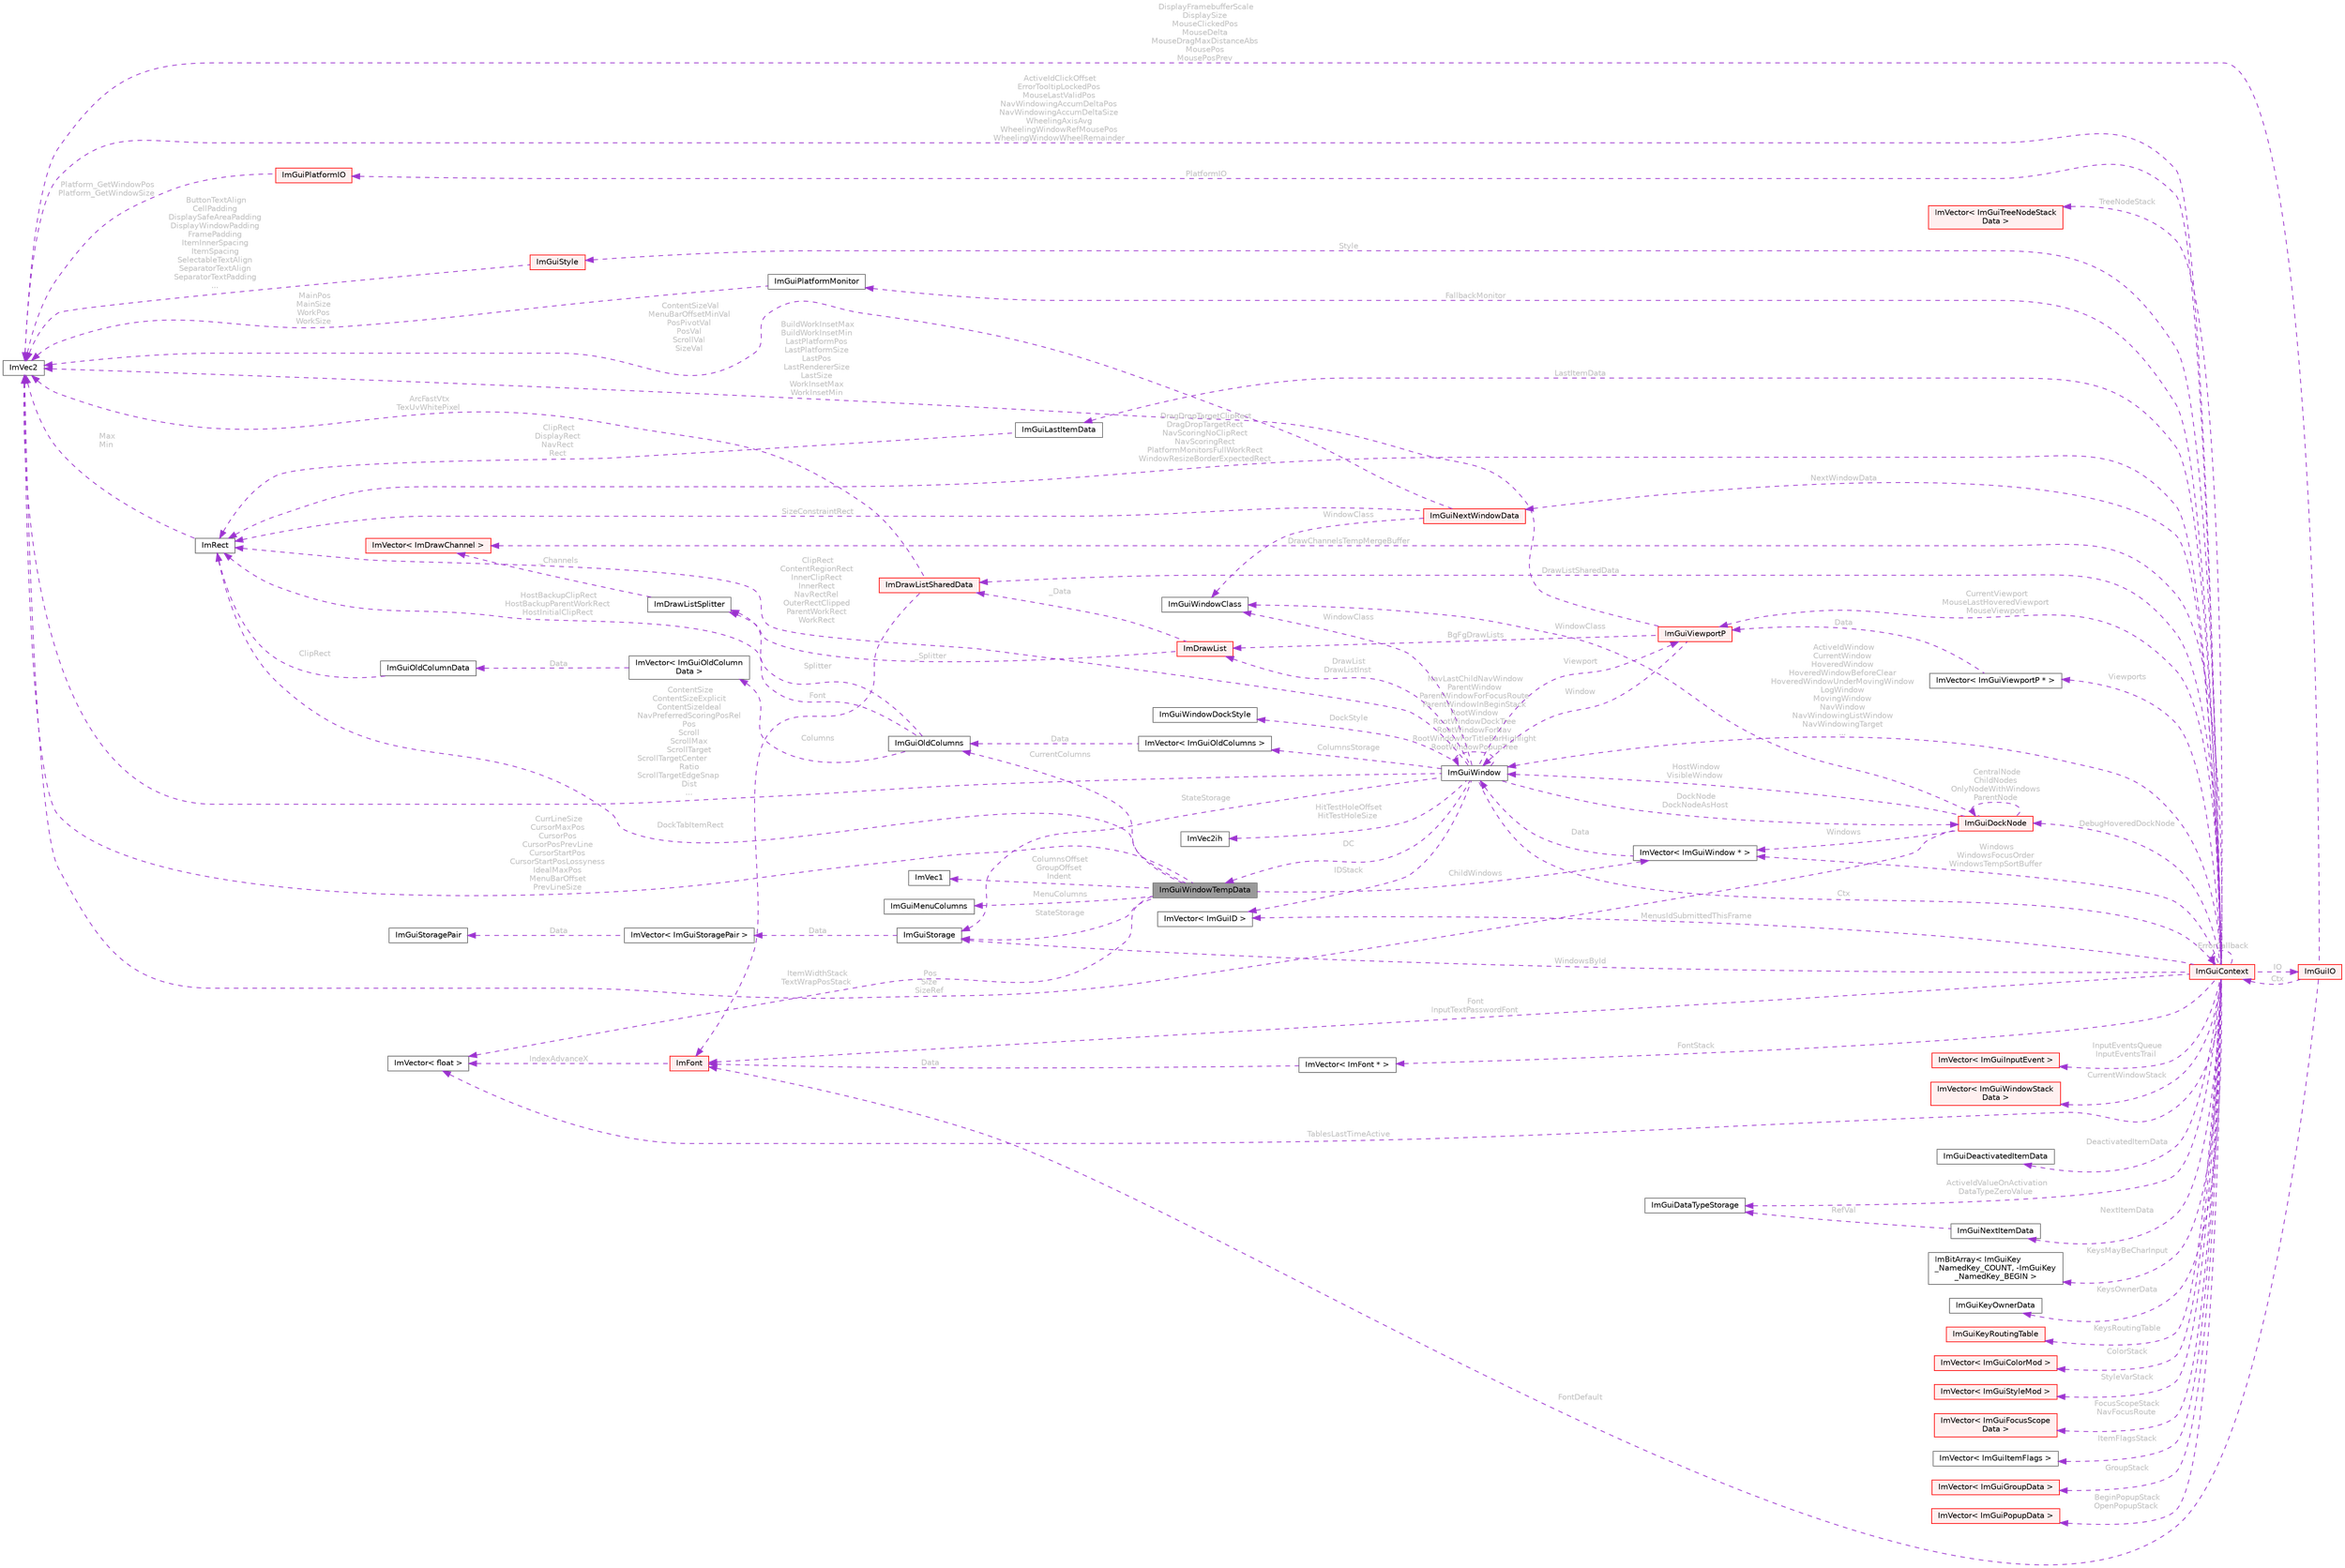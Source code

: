 digraph "ImGuiWindowTempData"
{
 // LATEX_PDF_SIZE
  bgcolor="transparent";
  edge [fontname=Helvetica,fontsize=10,labelfontname=Helvetica,labelfontsize=10];
  node [fontname=Helvetica,fontsize=10,shape=box,height=0.2,width=0.4];
  rankdir="LR";
  Node1 [id="Node000001",label="ImGuiWindowTempData",height=0.2,width=0.4,color="gray40", fillcolor="grey60", style="filled", fontcolor="black",tooltip=" "];
  Node2 -> Node1 [id="edge1_Node000001_Node000002",dir="back",color="darkorchid3",style="dashed",tooltip=" ",label=" CurrLineSize\nCursorMaxPos\nCursorPos\nCursorPosPrevLine\nCursorStartPos\nCursorStartPosLossyness\nIdealMaxPos\nMenuBarOffset\nPrevLineSize",fontcolor="grey" ];
  Node2 [id="Node000002",label="ImVec2",height=0.2,width=0.4,color="gray40", fillcolor="white", style="filled",URL="$struct_im_vec2.html",tooltip=" "];
  Node3 -> Node1 [id="edge2_Node000001_Node000003",dir="back",color="darkorchid3",style="dashed",tooltip=" ",label=" ColumnsOffset\nGroupOffset\nIndent",fontcolor="grey" ];
  Node3 [id="Node000003",label="ImVec1",height=0.2,width=0.4,color="gray40", fillcolor="white", style="filled",URL="$struct_im_vec1.html",tooltip=" "];
  Node4 -> Node1 [id="edge3_Node000001_Node000004",dir="back",color="darkorchid3",style="dashed",tooltip=" ",label=" MenuColumns",fontcolor="grey" ];
  Node4 [id="Node000004",label="ImGuiMenuColumns",height=0.2,width=0.4,color="gray40", fillcolor="white", style="filled",URL="$struct_im_gui_menu_columns.html",tooltip=" "];
  Node5 -> Node1 [id="edge4_Node000001_Node000005",dir="back",color="darkorchid3",style="dashed",tooltip=" ",label=" ChildWindows",fontcolor="grey" ];
  Node5 [id="Node000005",label="ImVector\< ImGuiWindow * \>",height=0.2,width=0.4,color="gray40", fillcolor="white", style="filled",URL="$struct_im_vector.html",tooltip=" "];
  Node6 -> Node5 [id="edge5_Node000005_Node000006",dir="back",color="darkorchid3",style="dashed",tooltip=" ",label=" Data",fontcolor="grey" ];
  Node6 [id="Node000006",label="ImGuiWindow",height=0.2,width=0.4,color="gray40", fillcolor="white", style="filled",URL="$struct_im_gui_window.html",tooltip=" "];
  Node7 -> Node6 [id="edge6_Node000006_Node000007",dir="back",color="darkorchid3",style="dashed",tooltip=" ",label=" Ctx",fontcolor="grey" ];
  Node7 [id="Node000007",label="ImGuiContext",height=0.2,width=0.4,color="red", fillcolor="#FFF0F0", style="filled",URL="$struct_im_gui_context.html",tooltip=" "];
  Node8 -> Node7 [id="edge7_Node000007_Node000008",dir="back",color="darkorchid3",style="dashed",tooltip=" ",label=" IO",fontcolor="grey" ];
  Node8 [id="Node000008",label="ImGuiIO",height=0.2,width=0.4,color="red", fillcolor="#FFF0F0", style="filled",URL="$struct_im_gui_i_o.html",tooltip=" "];
  Node2 -> Node8 [id="edge8_Node000008_Node000002",dir="back",color="darkorchid3",style="dashed",tooltip=" ",label=" DisplayFramebufferScale\nDisplaySize\nMouseClickedPos\nMouseDelta\nMouseDragMaxDistanceAbs\nMousePos\nMousePosPrev",fontcolor="grey" ];
  Node11 -> Node8 [id="edge9_Node000008_Node000011",dir="back",color="darkorchid3",style="dashed",tooltip=" ",label=" FontDefault",fontcolor="grey" ];
  Node11 [id="Node000011",label="ImFont",height=0.2,width=0.4,color="red", fillcolor="#FFF0F0", style="filled",URL="$struct_im_font.html",tooltip=" "];
  Node12 -> Node11 [id="edge10_Node000011_Node000012",dir="back",color="darkorchid3",style="dashed",tooltip=" ",label=" IndexAdvanceX",fontcolor="grey" ];
  Node12 [id="Node000012",label="ImVector\< float \>",height=0.2,width=0.4,color="gray40", fillcolor="white", style="filled",URL="$struct_im_vector.html",tooltip=" "];
  Node7 -> Node8 [id="edge11_Node000008_Node000007",dir="back",color="darkorchid3",style="dashed",tooltip=" ",label=" Ctx",fontcolor="grey" ];
  Node24 -> Node7 [id="edge12_Node000007_Node000024",dir="back",color="darkorchid3",style="dashed",tooltip=" ",label=" PlatformIO",fontcolor="grey" ];
  Node24 [id="Node000024",label="ImGuiPlatformIO",height=0.2,width=0.4,color="red", fillcolor="#FFF0F0", style="filled",URL="$struct_im_gui_platform_i_o.html",tooltip=" "];
  Node2 -> Node24 [id="edge13_Node000024_Node000002",dir="back",color="darkorchid3",style="dashed",tooltip=" ",label=" Platform_GetWindowPos\nPlatform_GetWindowSize",fontcolor="grey" ];
  Node46 -> Node7 [id="edge14_Node000007_Node000046",dir="back",color="darkorchid3",style="dashed",tooltip=" ",label=" Style",fontcolor="grey" ];
  Node46 [id="Node000046",label="ImGuiStyle",height=0.2,width=0.4,color="red", fillcolor="#FFF0F0", style="filled",URL="$struct_im_gui_style.html",tooltip=" "];
  Node2 -> Node46 [id="edge15_Node000046_Node000002",dir="back",color="darkorchid3",style="dashed",tooltip=" ",label=" ButtonTextAlign\nCellPadding\nDisplaySafeAreaPadding\nDisplayWindowPadding\nFramePadding\nItemInnerSpacing\nItemSpacing\nSelectableTextAlign\nSeparatorTextAlign\nSeparatorTextPadding\n...",fontcolor="grey" ];
  Node11 -> Node7 [id="edge16_Node000007_Node000011",dir="back",color="darkorchid3",style="dashed",tooltip=" ",label=" Font\nInputTextPasswordFont",fontcolor="grey" ];
  Node37 -> Node7 [id="edge17_Node000007_Node000037",dir="back",color="darkorchid3",style="dashed",tooltip=" ",label=" DrawListSharedData",fontcolor="grey" ];
  Node37 [id="Node000037",label="ImDrawListSharedData",height=0.2,width=0.4,color="red", fillcolor="#FFF0F0", style="filled",URL="$struct_im_draw_list_shared_data.html",tooltip=" "];
  Node2 -> Node37 [id="edge18_Node000037_Node000002",dir="back",color="darkorchid3",style="dashed",tooltip=" ",label=" ArcFastVtx\nTexUvWhitePixel",fontcolor="grey" ];
  Node11 -> Node37 [id="edge19_Node000037_Node000011",dir="back",color="darkorchid3",style="dashed",tooltip=" ",label=" Font",fontcolor="grey" ];
  Node47 -> Node7 [id="edge20_Node000007_Node000047",dir="back",color="darkorchid3",style="dashed",tooltip=" ",label=" InputEventsQueue\nInputEventsTrail",fontcolor="grey" ];
  Node47 [id="Node000047",label="ImVector\< ImGuiInputEvent \>",height=0.2,width=0.4,color="red", fillcolor="#FFF0F0", style="filled",URL="$struct_im_vector.html",tooltip=" "];
  Node5 -> Node7 [id="edge21_Node000007_Node000005",dir="back",color="darkorchid3",style="dashed",tooltip=" ",label=" Windows\nWindowsFocusOrder\nWindowsTempSortBuffer",fontcolor="grey" ];
  Node56 -> Node7 [id="edge22_Node000007_Node000056",dir="back",color="darkorchid3",style="dashed",tooltip=" ",label=" CurrentWindowStack",fontcolor="grey" ];
  Node56 [id="Node000056",label="ImVector\< ImGuiWindowStack\lData \>",height=0.2,width=0.4,color="red", fillcolor="#FFF0F0", style="filled",URL="$struct_im_vector.html",tooltip=" "];
  Node61 -> Node7 [id="edge23_Node000007_Node000061",dir="back",color="darkorchid3",style="dashed",tooltip=" ",label=" WindowsById",fontcolor="grey" ];
  Node61 [id="Node000061",label="ImGuiStorage",height=0.2,width=0.4,color="gray40", fillcolor="white", style="filled",URL="$struct_im_gui_storage.html",tooltip=" "];
  Node62 -> Node61 [id="edge24_Node000061_Node000062",dir="back",color="darkorchid3",style="dashed",tooltip=" ",label=" Data",fontcolor="grey" ];
  Node62 [id="Node000062",label="ImVector\< ImGuiStoragePair \>",height=0.2,width=0.4,color="gray40", fillcolor="white", style="filled",URL="$struct_im_vector.html",tooltip=" "];
  Node63 -> Node62 [id="edge25_Node000062_Node000063",dir="back",color="darkorchid3",style="dashed",tooltip=" ",label=" Data",fontcolor="grey" ];
  Node63 [id="Node000063",label="ImGuiStoragePair",height=0.2,width=0.4,color="gray40", fillcolor="white", style="filled",URL="$struct_im_gui_storage_pair.html",tooltip=" "];
  Node6 -> Node7 [id="edge26_Node000007_Node000006",dir="back",color="darkorchid3",style="dashed",tooltip=" ",label=" ActiveIdWindow\nCurrentWindow\nHoveredWindow\nHoveredWindowBeforeClear\nHoveredWindowUnderMovingWindow\nLogWindow\nMovingWindow\nNavWindow\nNavWindowingListWindow\nNavWindowingTarget\n...",fontcolor="grey" ];
  Node2 -> Node7 [id="edge27_Node000007_Node000002",dir="back",color="darkorchid3",style="dashed",tooltip=" ",label=" ActiveIdClickOffset\nErrorTooltipLockedPos\nMouseLastValidPos\nNavWindowingAccumDeltaPos\nNavWindowingAccumDeltaSize\nWheelingAxisAvg\nWheelingWindowRefMousePos\nWheelingWindowWheelRemainder",fontcolor="grey" ];
  Node64 -> Node7 [id="edge28_Node000007_Node000064",dir="back",color="darkorchid3",style="dashed",tooltip=" ",label=" DeactivatedItemData",fontcolor="grey" ];
  Node64 [id="Node000064",label="ImGuiDeactivatedItemData",height=0.2,width=0.4,color="gray40", fillcolor="white", style="filled",URL="$struct_im_gui_deactivated_item_data.html",tooltip=" "];
  Node65 -> Node7 [id="edge29_Node000007_Node000065",dir="back",color="darkorchid3",style="dashed",tooltip=" ",label=" ActiveIdValueOnActivation\nDataTypeZeroValue",fontcolor="grey" ];
  Node65 [id="Node000065",label="ImGuiDataTypeStorage",height=0.2,width=0.4,color="gray40", fillcolor="white", style="filled",URL="$struct_im_gui_data_type_storage.html",tooltip=" "];
  Node66 -> Node7 [id="edge30_Node000007_Node000066",dir="back",color="darkorchid3",style="dashed",tooltip=" ",label=" KeysMayBeCharInput",fontcolor="grey" ];
  Node66 [id="Node000066",label="ImBitArray\< ImGuiKey\l_NamedKey_COUNT, -ImGuiKey\l_NamedKey_BEGIN \>",height=0.2,width=0.4,color="gray40", fillcolor="white", style="filled",URL="$struct_im_bit_array.html",tooltip=" "];
  Node67 -> Node7 [id="edge31_Node000007_Node000067",dir="back",color="darkorchid3",style="dashed",tooltip=" ",label=" KeysOwnerData",fontcolor="grey" ];
  Node67 [id="Node000067",label="ImGuiKeyOwnerData",height=0.2,width=0.4,color="gray40", fillcolor="white", style="filled",URL="$struct_im_gui_key_owner_data.html",tooltip=" "];
  Node68 -> Node7 [id="edge32_Node000007_Node000068",dir="back",color="darkorchid3",style="dashed",tooltip=" ",label=" KeysRoutingTable",fontcolor="grey" ];
  Node68 [id="Node000068",label="ImGuiKeyRoutingTable",height=0.2,width=0.4,color="red", fillcolor="#FFF0F0", style="filled",URL="$struct_im_gui_key_routing_table.html",tooltip=" "];
  Node71 -> Node7 [id="edge33_Node000007_Node000071",dir="back",color="darkorchid3",style="dashed",tooltip=" ",label=" NextItemData",fontcolor="grey" ];
  Node71 [id="Node000071",label="ImGuiNextItemData",height=0.2,width=0.4,color="gray40", fillcolor="white", style="filled",URL="$struct_im_gui_next_item_data.html",tooltip=" "];
  Node65 -> Node71 [id="edge34_Node000071_Node000065",dir="back",color="darkorchid3",style="dashed",tooltip=" ",label=" RefVal",fontcolor="grey" ];
  Node58 -> Node7 [id="edge35_Node000007_Node000058",dir="back",color="darkorchid3",style="dashed",tooltip=" ",label=" LastItemData",fontcolor="grey" ];
  Node58 [id="Node000058",label="ImGuiLastItemData",height=0.2,width=0.4,color="gray40", fillcolor="white", style="filled",URL="$struct_im_gui_last_item_data.html",tooltip=" "];
  Node59 -> Node58 [id="edge36_Node000058_Node000059",dir="back",color="darkorchid3",style="dashed",tooltip=" ",label=" ClipRect\nDisplayRect\nNavRect\nRect",fontcolor="grey" ];
  Node59 [id="Node000059",label="ImRect",height=0.2,width=0.4,color="gray40", fillcolor="white", style="filled",URL="$struct_im_rect.html",tooltip=" "];
  Node2 -> Node59 [id="edge37_Node000059_Node000002",dir="back",color="darkorchid3",style="dashed",tooltip=" ",label=" Max\nMin",fontcolor="grey" ];
  Node72 -> Node7 [id="edge38_Node000007_Node000072",dir="back",color="darkorchid3",style="dashed",tooltip=" ",label=" NextWindowData",fontcolor="grey" ];
  Node72 [id="Node000072",label="ImGuiNextWindowData",height=0.2,width=0.4,color="red", fillcolor="#FFF0F0", style="filled",URL="$struct_im_gui_next_window_data.html",tooltip=" "];
  Node2 -> Node72 [id="edge39_Node000072_Node000002",dir="back",color="darkorchid3",style="dashed",tooltip=" ",label=" ContentSizeVal\nMenuBarOffsetMinVal\nPosPivotVal\nPosVal\nScrollVal\nSizeVal",fontcolor="grey" ];
  Node59 -> Node72 [id="edge40_Node000072_Node000059",dir="back",color="darkorchid3",style="dashed",tooltip=" ",label=" SizeConstraintRect",fontcolor="grey" ];
  Node74 -> Node72 [id="edge41_Node000072_Node000074",dir="back",color="darkorchid3",style="dashed",tooltip=" ",label=" WindowClass",fontcolor="grey" ];
  Node74 [id="Node000074",label="ImGuiWindowClass",height=0.2,width=0.4,color="gray40", fillcolor="white", style="filled",URL="$struct_im_gui_window_class.html",tooltip=" "];
  Node75 -> Node7 [id="edge42_Node000007_Node000075",dir="back",color="darkorchid3",style="dashed",tooltip=" ",label=" ColorStack",fontcolor="grey" ];
  Node75 [id="Node000075",label="ImVector\< ImGuiColorMod \>",height=0.2,width=0.4,color="red", fillcolor="#FFF0F0", style="filled",URL="$struct_im_vector.html",tooltip=" "];
  Node77 -> Node7 [id="edge43_Node000007_Node000077",dir="back",color="darkorchid3",style="dashed",tooltip=" ",label=" StyleVarStack",fontcolor="grey" ];
  Node77 [id="Node000077",label="ImVector\< ImGuiStyleMod \>",height=0.2,width=0.4,color="red", fillcolor="#FFF0F0", style="filled",URL="$struct_im_vector.html",tooltip=" "];
  Node10 -> Node7 [id="edge44_Node000007_Node000010",dir="back",color="darkorchid3",style="dashed",tooltip=" ",label=" FontStack",fontcolor="grey" ];
  Node10 [id="Node000010",label="ImVector\< ImFont * \>",height=0.2,width=0.4,color="gray40", fillcolor="white", style="filled",URL="$struct_im_vector.html",tooltip=" "];
  Node11 -> Node10 [id="edge45_Node000010_Node000011",dir="back",color="darkorchid3",style="dashed",tooltip=" ",label=" Data",fontcolor="grey" ];
  Node79 -> Node7 [id="edge46_Node000007_Node000079",dir="back",color="darkorchid3",style="dashed",tooltip=" ",label=" FocusScopeStack\nNavFocusRoute",fontcolor="grey" ];
  Node79 [id="Node000079",label="ImVector\< ImGuiFocusScope\lData \>",height=0.2,width=0.4,color="red", fillcolor="#FFF0F0", style="filled",URL="$struct_im_vector.html",tooltip=" "];
  Node81 -> Node7 [id="edge47_Node000007_Node000081",dir="back",color="darkorchid3",style="dashed",tooltip=" ",label=" ItemFlagsStack",fontcolor="grey" ];
  Node81 [id="Node000081",label="ImVector\< ImGuiItemFlags \>",height=0.2,width=0.4,color="gray40", fillcolor="white", style="filled",URL="$struct_im_vector.html",tooltip=" "];
  Node82 -> Node7 [id="edge48_Node000007_Node000082",dir="back",color="darkorchid3",style="dashed",tooltip=" ",label=" GroupStack",fontcolor="grey" ];
  Node82 [id="Node000082",label="ImVector\< ImGuiGroupData \>",height=0.2,width=0.4,color="red", fillcolor="#FFF0F0", style="filled",URL="$struct_im_vector.html",tooltip=" "];
  Node84 -> Node7 [id="edge49_Node000007_Node000084",dir="back",color="darkorchid3",style="dashed",tooltip=" ",label=" BeginPopupStack\nOpenPopupStack",fontcolor="grey" ];
  Node84 [id="Node000084",label="ImVector\< ImGuiPopupData \>",height=0.2,width=0.4,color="red", fillcolor="#FFF0F0", style="filled",URL="$struct_im_vector.html",tooltip=" "];
  Node86 -> Node7 [id="edge50_Node000007_Node000086",dir="back",color="darkorchid3",style="dashed",tooltip=" ",label=" TreeNodeStack",fontcolor="grey" ];
  Node86 [id="Node000086",label="ImVector\< ImGuiTreeNodeStack\lData \>",height=0.2,width=0.4,color="red", fillcolor="#FFF0F0", style="filled",URL="$struct_im_vector.html",tooltip=" "];
  Node88 -> Node7 [id="edge51_Node000007_Node000088",dir="back",color="darkorchid3",style="dashed",tooltip=" ",label=" Viewports",fontcolor="grey" ];
  Node88 [id="Node000088",label="ImVector\< ImGuiViewportP * \>",height=0.2,width=0.4,color="gray40", fillcolor="white", style="filled",URL="$struct_im_vector.html",tooltip=" "];
  Node89 -> Node88 [id="edge52_Node000088_Node000089",dir="back",color="darkorchid3",style="dashed",tooltip=" ",label=" Data",fontcolor="grey" ];
  Node89 [id="Node000089",label="ImGuiViewportP",height=0.2,width=0.4,color="red", fillcolor="#FFF0F0", style="filled",URL="$struct_im_gui_viewport_p.html",tooltip=" "];
  Node6 -> Node89 [id="edge53_Node000089_Node000006",dir="back",color="darkorchid3",style="dashed",tooltip=" ",label=" Window",fontcolor="grey" ];
  Node2 -> Node89 [id="edge54_Node000089_Node000002",dir="back",color="darkorchid3",style="dashed",tooltip=" ",label=" BuildWorkInsetMax\nBuildWorkInsetMin\nLastPlatformPos\nLastPlatformSize\nLastPos\nLastRendererSize\nLastSize\nWorkInsetMax\nWorkInsetMin",fontcolor="grey" ];
  Node31 -> Node89 [id="edge55_Node000089_Node000031",dir="back",color="darkorchid3",style="dashed",tooltip=" ",label=" BgFgDrawLists",fontcolor="grey" ];
  Node31 [id="Node000031",label="ImDrawList",height=0.2,width=0.4,color="red", fillcolor="#FFF0F0", style="filled",URL="$struct_im_draw_list.html",tooltip=" "];
  Node37 -> Node31 [id="edge56_Node000031_Node000037",dir="back",color="darkorchid3",style="dashed",tooltip=" ",label=" _Data",fontcolor="grey" ];
  Node40 -> Node31 [id="edge57_Node000031_Node000040",dir="back",color="darkorchid3",style="dashed",tooltip=" ",label=" _Splitter",fontcolor="grey" ];
  Node40 [id="Node000040",label="ImDrawListSplitter",height=0.2,width=0.4,color="gray40", fillcolor="white", style="filled",URL="$struct_im_draw_list_splitter.html",tooltip=" "];
  Node41 -> Node40 [id="edge58_Node000040_Node000041",dir="back",color="darkorchid3",style="dashed",tooltip=" ",label=" _Channels",fontcolor="grey" ];
  Node41 [id="Node000041",label="ImVector\< ImDrawChannel \>",height=0.2,width=0.4,color="red", fillcolor="#FFF0F0", style="filled",URL="$struct_im_vector.html",tooltip=" "];
  Node89 -> Node7 [id="edge59_Node000007_Node000089",dir="back",color="darkorchid3",style="dashed",tooltip=" ",label=" CurrentViewport\nMouseLastHoveredViewport\nMouseViewport",fontcolor="grey" ];
  Node26 -> Node7 [id="edge60_Node000007_Node000026",dir="back",color="darkorchid3",style="dashed",tooltip=" ",label=" FallbackMonitor",fontcolor="grey" ];
  Node26 [id="Node000026",label="ImGuiPlatformMonitor",height=0.2,width=0.4,color="gray40", fillcolor="white", style="filled",URL="$struct_im_gui_platform_monitor.html",tooltip=" "];
  Node2 -> Node26 [id="edge61_Node000026_Node000002",dir="back",color="darkorchid3",style="dashed",tooltip=" ",label=" MainPos\nMainSize\nWorkPos\nWorkSize",fontcolor="grey" ];
  Node59 -> Node7 [id="edge62_Node000007_Node000059",dir="back",color="darkorchid3",style="dashed",tooltip=" ",label=" DragDropTargetClipRect\nDragDropTargetRect\nNavScoringNoClipRect\nNavScoringRect\nPlatformMonitorsFullWorkRect\nWindowResizeBorderExpectedRect",fontcolor="grey" ];
  Node12 -> Node7 [id="edge63_Node000007_Node000012",dir="back",color="darkorchid3",style="dashed",tooltip=" ",label=" TablesLastTimeActive",fontcolor="grey" ];
  Node41 -> Node7 [id="edge64_Node000007_Node000041",dir="back",color="darkorchid3",style="dashed",tooltip=" ",label=" DrawChannelsTempMergeBuffer",fontcolor="grey" ];
  Node142 -> Node7 [id="edge65_Node000007_Node000142",dir="back",color="darkorchid3",style="dashed",tooltip=" ",label=" MenusIdSubmittedThisFrame",fontcolor="grey" ];
  Node142 [id="Node000142",label="ImVector\< ImGuiID \>",height=0.2,width=0.4,color="gray40", fillcolor="white", style="filled",URL="$struct_im_vector.html",tooltip=" "];
  Node7 -> Node7 [id="edge66_Node000007_Node000007",dir="back",color="darkorchid3",style="dashed",tooltip=" ",label=" ErrorCallback",fontcolor="grey" ];
  Node149 -> Node7 [id="edge67_Node000007_Node000149",dir="back",color="darkorchid3",style="dashed",tooltip=" ",label=" DebugHoveredDockNode",fontcolor="grey" ];
  Node149 [id="Node000149",label="ImGuiDockNode",height=0.2,width=0.4,color="red", fillcolor="#FFF0F0", style="filled",URL="$struct_im_gui_dock_node.html",tooltip=" "];
  Node149 -> Node149 [id="edge68_Node000149_Node000149",dir="back",color="darkorchid3",style="dashed",tooltip=" ",label=" CentralNode\nChildNodes\nOnlyNodeWithWindows\nParentNode",fontcolor="grey" ];
  Node5 -> Node149 [id="edge69_Node000149_Node000005",dir="back",color="darkorchid3",style="dashed",tooltip=" ",label=" Windows",fontcolor="grey" ];
  Node2 -> Node149 [id="edge70_Node000149_Node000002",dir="back",color="darkorchid3",style="dashed",tooltip=" ",label=" Pos\nSize\nSizeRef",fontcolor="grey" ];
  Node74 -> Node149 [id="edge71_Node000149_Node000074",dir="back",color="darkorchid3",style="dashed",tooltip=" ",label=" WindowClass",fontcolor="grey" ];
  Node6 -> Node149 [id="edge72_Node000149_Node000006",dir="back",color="darkorchid3",style="dashed",tooltip=" ",label=" HostWindow\nVisibleWindow",fontcolor="grey" ];
  Node74 -> Node6 [id="edge73_Node000006_Node000074",dir="back",color="darkorchid3",style="dashed",tooltip=" ",label=" WindowClass",fontcolor="grey" ];
  Node89 -> Node6 [id="edge74_Node000006_Node000089",dir="back",color="darkorchid3",style="dashed",tooltip=" ",label=" Viewport",fontcolor="grey" ];
  Node2 -> Node6 [id="edge75_Node000006_Node000002",dir="back",color="darkorchid3",style="dashed",tooltip=" ",label=" ContentSize\nContentSizeExplicit\nContentSizeIdeal\nNavPreferredScoringPosRel\nPos\nScroll\nScrollMax\nScrollTarget\nScrollTargetCenter\lRatio\nScrollTargetEdgeSnap\lDist\n...",fontcolor="grey" ];
  Node142 -> Node6 [id="edge76_Node000006_Node000142",dir="back",color="darkorchid3",style="dashed",tooltip=" ",label=" IDStack",fontcolor="grey" ];
  Node1 -> Node6 [id="edge77_Node000006_Node000001",dir="back",color="darkorchid3",style="dashed",tooltip=" ",label=" DC",fontcolor="grey" ];
  Node59 -> Node6 [id="edge78_Node000006_Node000059",dir="back",color="darkorchid3",style="dashed",tooltip=" ",label=" ClipRect\nContentRegionRect\nInnerClipRect\nInnerRect\nNavRectRel\nOuterRectClipped\nParentWorkRect\nWorkRect",fontcolor="grey" ];
  Node152 -> Node6 [id="edge79_Node000006_Node000152",dir="back",color="darkorchid3",style="dashed",tooltip=" ",label=" HitTestHoleOffset\nHitTestHoleSize",fontcolor="grey" ];
  Node152 [id="Node000152",label="ImVec2ih",height=0.2,width=0.4,color="gray40", fillcolor="white", style="filled",URL="$struct_im_vec2ih.html",tooltip=" "];
  Node61 -> Node6 [id="edge80_Node000006_Node000061",dir="back",color="darkorchid3",style="dashed",tooltip=" ",label=" StateStorage",fontcolor="grey" ];
  Node167 -> Node6 [id="edge81_Node000006_Node000167",dir="back",color="darkorchid3",style="dashed",tooltip=" ",label=" ColumnsStorage",fontcolor="grey" ];
  Node167 [id="Node000167",label="ImVector\< ImGuiOldColumns \>",height=0.2,width=0.4,color="gray40", fillcolor="white", style="filled",URL="$struct_im_vector.html",tooltip=" "];
  Node168 -> Node167 [id="edge82_Node000167_Node000168",dir="back",color="darkorchid3",style="dashed",tooltip=" ",label=" Data",fontcolor="grey" ];
  Node168 [id="Node000168",label="ImGuiOldColumns",height=0.2,width=0.4,color="gray40", fillcolor="white", style="filled",URL="$struct_im_gui_old_columns.html",tooltip=" "];
  Node59 -> Node168 [id="edge83_Node000168_Node000059",dir="back",color="darkorchid3",style="dashed",tooltip=" ",label=" HostBackupClipRect\nHostBackupParentWorkRect\nHostInitialClipRect",fontcolor="grey" ];
  Node169 -> Node168 [id="edge84_Node000168_Node000169",dir="back",color="darkorchid3",style="dashed",tooltip=" ",label=" Columns",fontcolor="grey" ];
  Node169 [id="Node000169",label="ImVector\< ImGuiOldColumn\lData \>",height=0.2,width=0.4,color="gray40", fillcolor="white", style="filled",URL="$struct_im_vector.html",tooltip=" "];
  Node170 -> Node169 [id="edge85_Node000169_Node000170",dir="back",color="darkorchid3",style="dashed",tooltip=" ",label=" Data",fontcolor="grey" ];
  Node170 [id="Node000170",label="ImGuiOldColumnData",height=0.2,width=0.4,color="gray40", fillcolor="white", style="filled",URL="$struct_im_gui_old_column_data.html",tooltip=" "];
  Node59 -> Node170 [id="edge86_Node000170_Node000059",dir="back",color="darkorchid3",style="dashed",tooltip=" ",label=" ClipRect",fontcolor="grey" ];
  Node40 -> Node168 [id="edge87_Node000168_Node000040",dir="back",color="darkorchid3",style="dashed",tooltip=" ",label=" Splitter",fontcolor="grey" ];
  Node31 -> Node6 [id="edge88_Node000006_Node000031",dir="back",color="darkorchid3",style="dashed",tooltip=" ",label=" DrawList\nDrawListInst",fontcolor="grey" ];
  Node6 -> Node6 [id="edge89_Node000006_Node000006",dir="back",color="darkorchid3",style="dashed",tooltip=" ",label=" NavLastChildNavWindow\nParentWindow\nParentWindowForFocusRoute\nParentWindowInBeginStack\nRootWindow\nRootWindowDockTree\nRootWindowForNav\nRootWindowForTitleBarHighlight\nRootWindowPopupTree",fontcolor="grey" ];
  Node171 -> Node6 [id="edge90_Node000006_Node000171",dir="back",color="darkorchid3",style="dashed",tooltip=" ",label=" DockStyle",fontcolor="grey" ];
  Node171 [id="Node000171",label="ImGuiWindowDockStyle",height=0.2,width=0.4,color="gray40", fillcolor="white", style="filled",URL="$struct_im_gui_window_dock_style.html",tooltip=" "];
  Node149 -> Node6 [id="edge91_Node000006_Node000149",dir="back",color="darkorchid3",style="dashed",tooltip=" ",label=" DockNode\nDockNodeAsHost",fontcolor="grey" ];
  Node61 -> Node1 [id="edge92_Node000001_Node000061",dir="back",color="darkorchid3",style="dashed",tooltip=" ",label=" StateStorage",fontcolor="grey" ];
  Node168 -> Node1 [id="edge93_Node000001_Node000168",dir="back",color="darkorchid3",style="dashed",tooltip=" ",label=" CurrentColumns",fontcolor="grey" ];
  Node59 -> Node1 [id="edge94_Node000001_Node000059",dir="back",color="darkorchid3",style="dashed",tooltip=" ",label=" DockTabItemRect",fontcolor="grey" ];
  Node12 -> Node1 [id="edge95_Node000001_Node000012",dir="back",color="darkorchid3",style="dashed",tooltip=" ",label=" ItemWidthStack\nTextWrapPosStack",fontcolor="grey" ];
}
